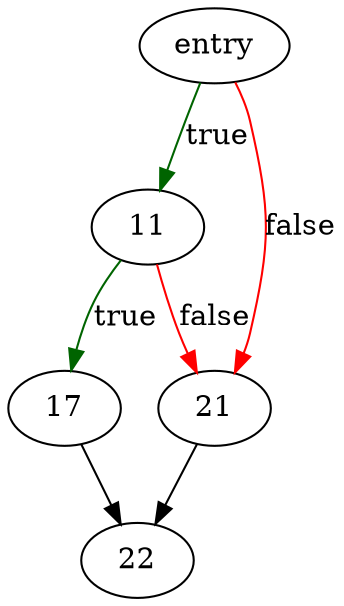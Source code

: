 digraph "sqlite3PagerOpenSavepoint" {
	// Node definitions.
	2 [label=entry];
	11;
	17;
	21;
	22;

	// Edge definitions.
	2 -> 11 [
		color=darkgreen
		label=true
	];
	2 -> 21 [
		color=red
		label=false
	];
	11 -> 17 [
		color=darkgreen
		label=true
	];
	11 -> 21 [
		color=red
		label=false
	];
	17 -> 22;
	21 -> 22;
}